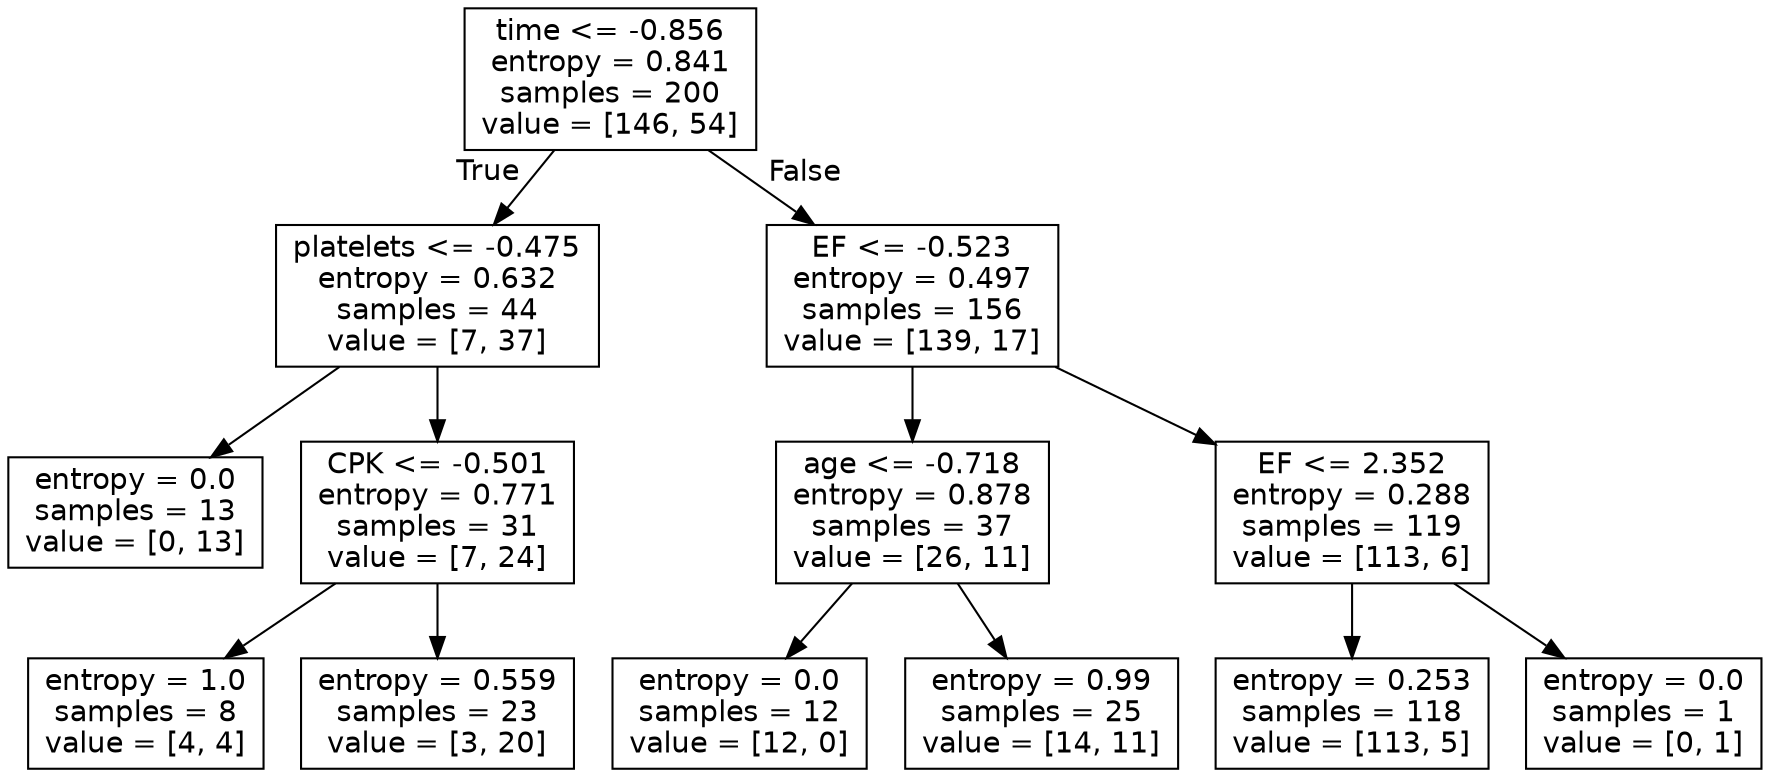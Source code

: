 digraph Tree {
node [shape=box, fontname="helvetica"] ;
edge [fontname="helvetica"] ;
0 [label="time <= -0.856\nentropy = 0.841\nsamples = 200\nvalue = [146, 54]"] ;
1 [label="platelets <= -0.475\nentropy = 0.632\nsamples = 44\nvalue = [7, 37]"] ;
0 -> 1 [labeldistance=2.5, labelangle=45, headlabel="True"] ;
2 [label="entropy = 0.0\nsamples = 13\nvalue = [0, 13]"] ;
1 -> 2 ;
3 [label="CPK <= -0.501\nentropy = 0.771\nsamples = 31\nvalue = [7, 24]"] ;
1 -> 3 ;
4 [label="entropy = 1.0\nsamples = 8\nvalue = [4, 4]"] ;
3 -> 4 ;
5 [label="entropy = 0.559\nsamples = 23\nvalue = [3, 20]"] ;
3 -> 5 ;
6 [label="EF <= -0.523\nentropy = 0.497\nsamples = 156\nvalue = [139, 17]"] ;
0 -> 6 [labeldistance=2.5, labelangle=-45, headlabel="False"] ;
7 [label="age <= -0.718\nentropy = 0.878\nsamples = 37\nvalue = [26, 11]"] ;
6 -> 7 ;
8 [label="entropy = 0.0\nsamples = 12\nvalue = [12, 0]"] ;
7 -> 8 ;
9 [label="entropy = 0.99\nsamples = 25\nvalue = [14, 11]"] ;
7 -> 9 ;
10 [label="EF <= 2.352\nentropy = 0.288\nsamples = 119\nvalue = [113, 6]"] ;
6 -> 10 ;
11 [label="entropy = 0.253\nsamples = 118\nvalue = [113, 5]"] ;
10 -> 11 ;
12 [label="entropy = 0.0\nsamples = 1\nvalue = [0, 1]"] ;
10 -> 12 ;
}